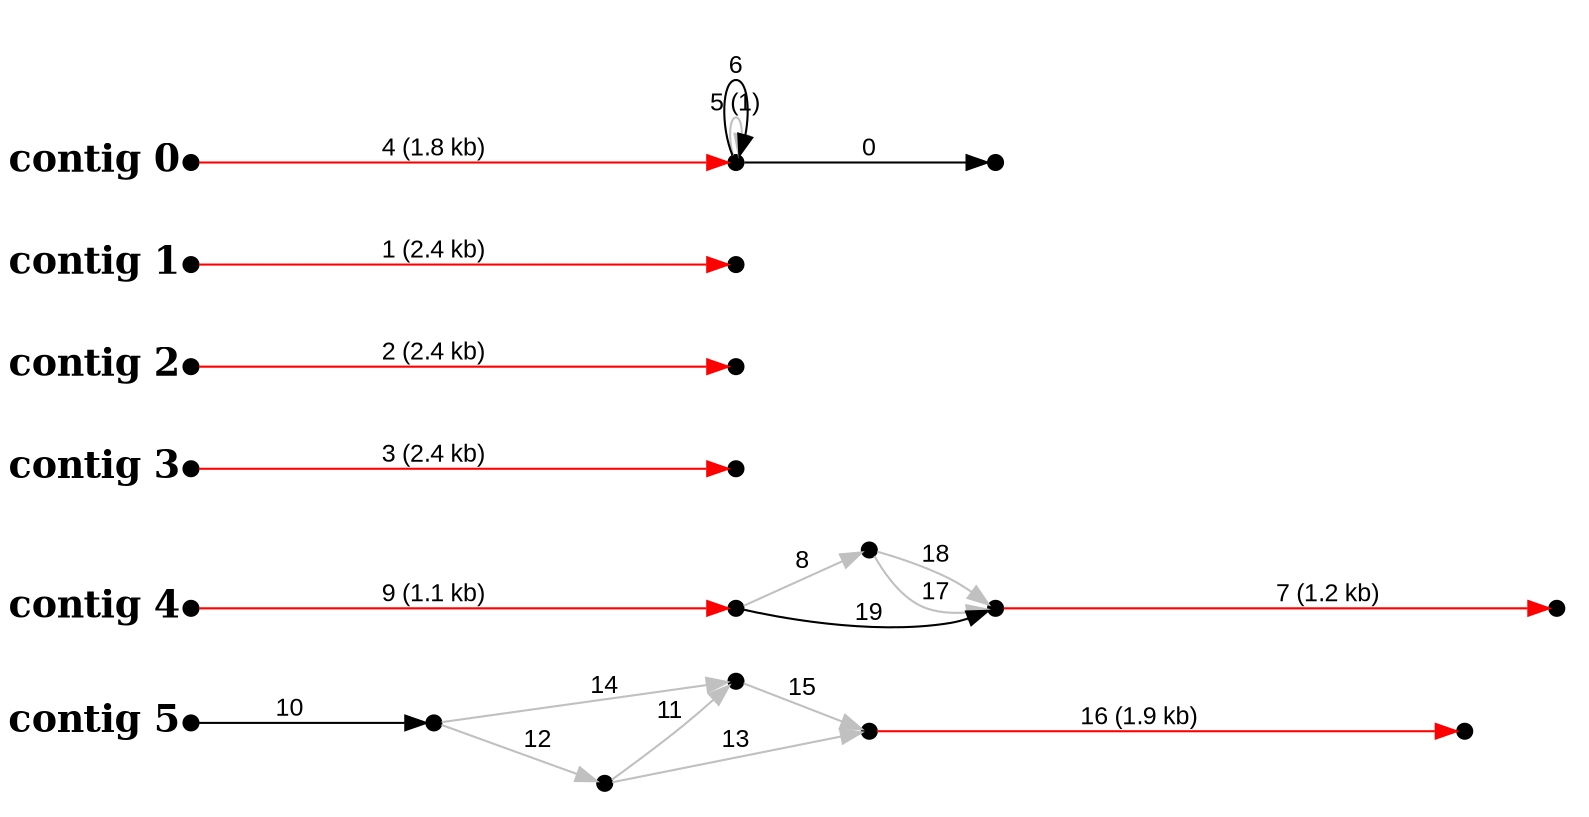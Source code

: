 digraph G {

node [width=0.1,height=0.1,fontsize=10,shape=point];
edge [fontsize=12,penwidth=1,arrowsize=1,fontname=Arial];
margin=1.0;
rankdir=LR;
labeljust=l;
margin=0;

subgraph cluster5 {
color=white;
14 -> 15 [minlen=2,color=black,label="10",taillabel="contig 5",labelangle=180,weight=10000,labeldistance=5,labelfontsize=18,labelfontname="Times-Bold"];
15 -> 16 [minlen=1,color=gray,label="12"];
15 -> 17 [minlen=1,color=gray,label="14"];
16 -> 17 [minlen=1,color=gray,label="11"];
16 -> 18 [minlen=1,color=gray,label="13"];
17 -> 18 [minlen=1,color=gray,label="15"];
18 -> 19 [minlen=4,color=red,label="16 (1.9 kb)"];
}

subgraph cluster4 {
color=white;
10 -> 9 [minlen=4,color=red,label="7 (1.2 kb)"];
11 -> 10 [minlen=1,color=gray,label="17"];
11 -> 10 [minlen=1,color=gray,label="18"];
12 -> 10 [minlen=2,color=black,label="19"];
12 -> 11 [minlen=1,color=gray,label="8"];
13 -> 12 [minlen=4,color=red,label="9 (1.1 kb)",taillabel="contig 4",labelangle=180,weight=10000,labeldistance=5,labelfontsize=18,labelfontname="Times-Bold"];
}

subgraph cluster3 {
color=white;
6 -> 5 [minlen=4,color=red,label="3 (2.4 kb)",taillabel="contig 3",labelangle=180,weight=10000,labeldistance=5,labelfontsize=18,labelfontname="Times-Bold"];
}

subgraph cluster2 {
color=white;
4 -> 3 [minlen=4,color=red,label="2 (2.4 kb)",taillabel="contig 2",labelangle=180,weight=10000,labeldistance=5,labelfontsize=18,labelfontname="Times-Bold"];
}

subgraph cluster1 {
color=white;
2 -> 1 [minlen=4,color=red,label="1 (2.4 kb)",taillabel="contig 1",labelangle=180,weight=10000,labeldistance=5,labelfontsize=18,labelfontname="Times-Bold"];
}

subgraph cluster0 {
color=white;
7 -> 8 [minlen=4,color=red,label="4 (1.8 kb)",taillabel="contig 0",labelangle=180,weight=10000,labeldistance=5,labelfontsize=18,labelfontname="Times-Bold"];
8 -> 0 [minlen=2,color=black,label="0"];
8 -> 8 [minlen=1,color=gray,label="5 (1)"];
8 -> 8 [minlen=2,color=black,label="6"];
}

}
#done
